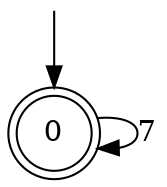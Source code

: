 digraph g {

	s0 [shape="doublecircle" label="0"];
	s0 -> s0 [label="7"];

__start0 [label="" shape="none" width="0" height="0"];
__start0 -> s0;

}
